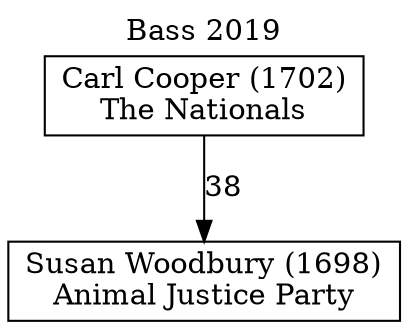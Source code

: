 // House preference flow
digraph "Susan Woodbury (1698)_Bass_2019" {
	graph [label="Bass 2019" labelloc=t mclimit=10]
	node [shape=box]
	"Susan Woodbury (1698)" [label="Susan Woodbury (1698)
Animal Justice Party"]
	"Carl Cooper (1702)" [label="Carl Cooper (1702)
The Nationals"]
	"Carl Cooper (1702)" -> "Susan Woodbury (1698)" [label=38]
}
